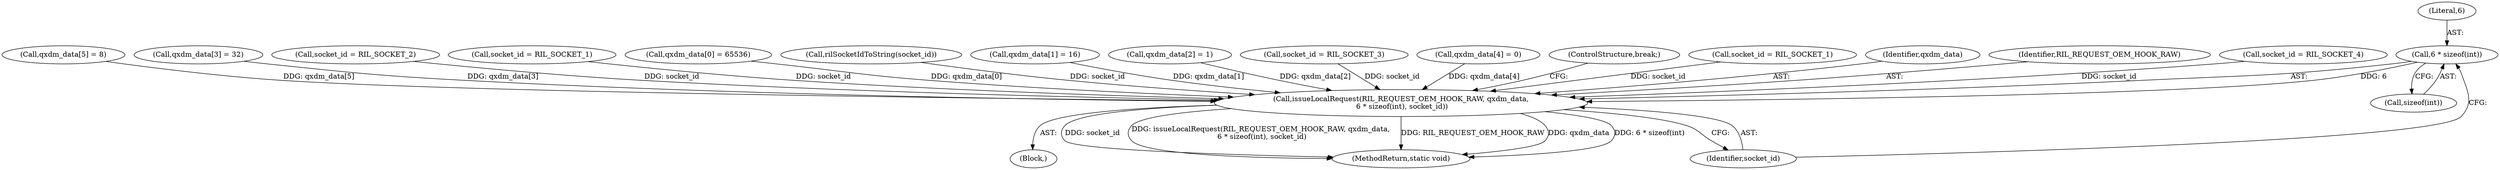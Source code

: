 digraph "0_Android_cd5f15f588a5d27e99ba12f057245bfe507f8c42@API" {
"1000482" [label="(Call,6 * sizeof(int))"];
"1000479" [label="(Call,issueLocalRequest(RIL_REQUEST_OEM_HOOK_RAW, qxdm_data,\n 6 * sizeof(int), socket_id))"];
"1000474" [label="(Call,qxdm_data[5] = 8)"];
"1000464" [label="(Call,qxdm_data[3] = 32)"];
"1000346" [label="(Call,socket_id = RIL_SOCKET_2)"];
"1000483" [label="(Literal,6)"];
"1000361" [label="(Call,socket_id = RIL_SOCKET_1)"];
"1000449" [label="(Call,qxdm_data[0] = 65536)"];
"1000370" [label="(Block,)"];
"1000484" [label="(Call,sizeof(int))"];
"1000143" [label="(Call,rilSocketIdToString(socket_id))"];
"1000454" [label="(Call,qxdm_data[1] = 16)"];
"1000482" [label="(Call,6 * sizeof(int))"];
"1000635" [label="(MethodReturn,static void)"];
"1000459" [label="(Call,qxdm_data[2] = 1)"];
"1000486" [label="(Identifier,socket_id)"];
"1000351" [label="(Call,socket_id = RIL_SOCKET_3)"];
"1000469" [label="(Call,qxdm_data[4] = 0)"];
"1000487" [label="(ControlStructure,break;)"];
"1000479" [label="(Call,issueLocalRequest(RIL_REQUEST_OEM_HOOK_RAW, qxdm_data,\n 6 * sizeof(int), socket_id))"];
"1000341" [label="(Call,socket_id = RIL_SOCKET_1)"];
"1000481" [label="(Identifier,qxdm_data)"];
"1000480" [label="(Identifier,RIL_REQUEST_OEM_HOOK_RAW)"];
"1000356" [label="(Call,socket_id = RIL_SOCKET_4)"];
"1000482" -> "1000479"  [label="AST: "];
"1000482" -> "1000484"  [label="CFG: "];
"1000483" -> "1000482"  [label="AST: "];
"1000484" -> "1000482"  [label="AST: "];
"1000486" -> "1000482"  [label="CFG: "];
"1000482" -> "1000479"  [label="DDG: 6"];
"1000479" -> "1000370"  [label="AST: "];
"1000479" -> "1000486"  [label="CFG: "];
"1000480" -> "1000479"  [label="AST: "];
"1000481" -> "1000479"  [label="AST: "];
"1000486" -> "1000479"  [label="AST: "];
"1000487" -> "1000479"  [label="CFG: "];
"1000479" -> "1000635"  [label="DDG: socket_id"];
"1000479" -> "1000635"  [label="DDG: issueLocalRequest(RIL_REQUEST_OEM_HOOK_RAW, qxdm_data,\n 6 * sizeof(int), socket_id)"];
"1000479" -> "1000635"  [label="DDG: RIL_REQUEST_OEM_HOOK_RAW"];
"1000479" -> "1000635"  [label="DDG: qxdm_data"];
"1000479" -> "1000635"  [label="DDG: 6 * sizeof(int)"];
"1000454" -> "1000479"  [label="DDG: qxdm_data[1]"];
"1000459" -> "1000479"  [label="DDG: qxdm_data[2]"];
"1000464" -> "1000479"  [label="DDG: qxdm_data[3]"];
"1000449" -> "1000479"  [label="DDG: qxdm_data[0]"];
"1000474" -> "1000479"  [label="DDG: qxdm_data[5]"];
"1000469" -> "1000479"  [label="DDG: qxdm_data[4]"];
"1000356" -> "1000479"  [label="DDG: socket_id"];
"1000143" -> "1000479"  [label="DDG: socket_id"];
"1000346" -> "1000479"  [label="DDG: socket_id"];
"1000341" -> "1000479"  [label="DDG: socket_id"];
"1000361" -> "1000479"  [label="DDG: socket_id"];
"1000351" -> "1000479"  [label="DDG: socket_id"];
}
